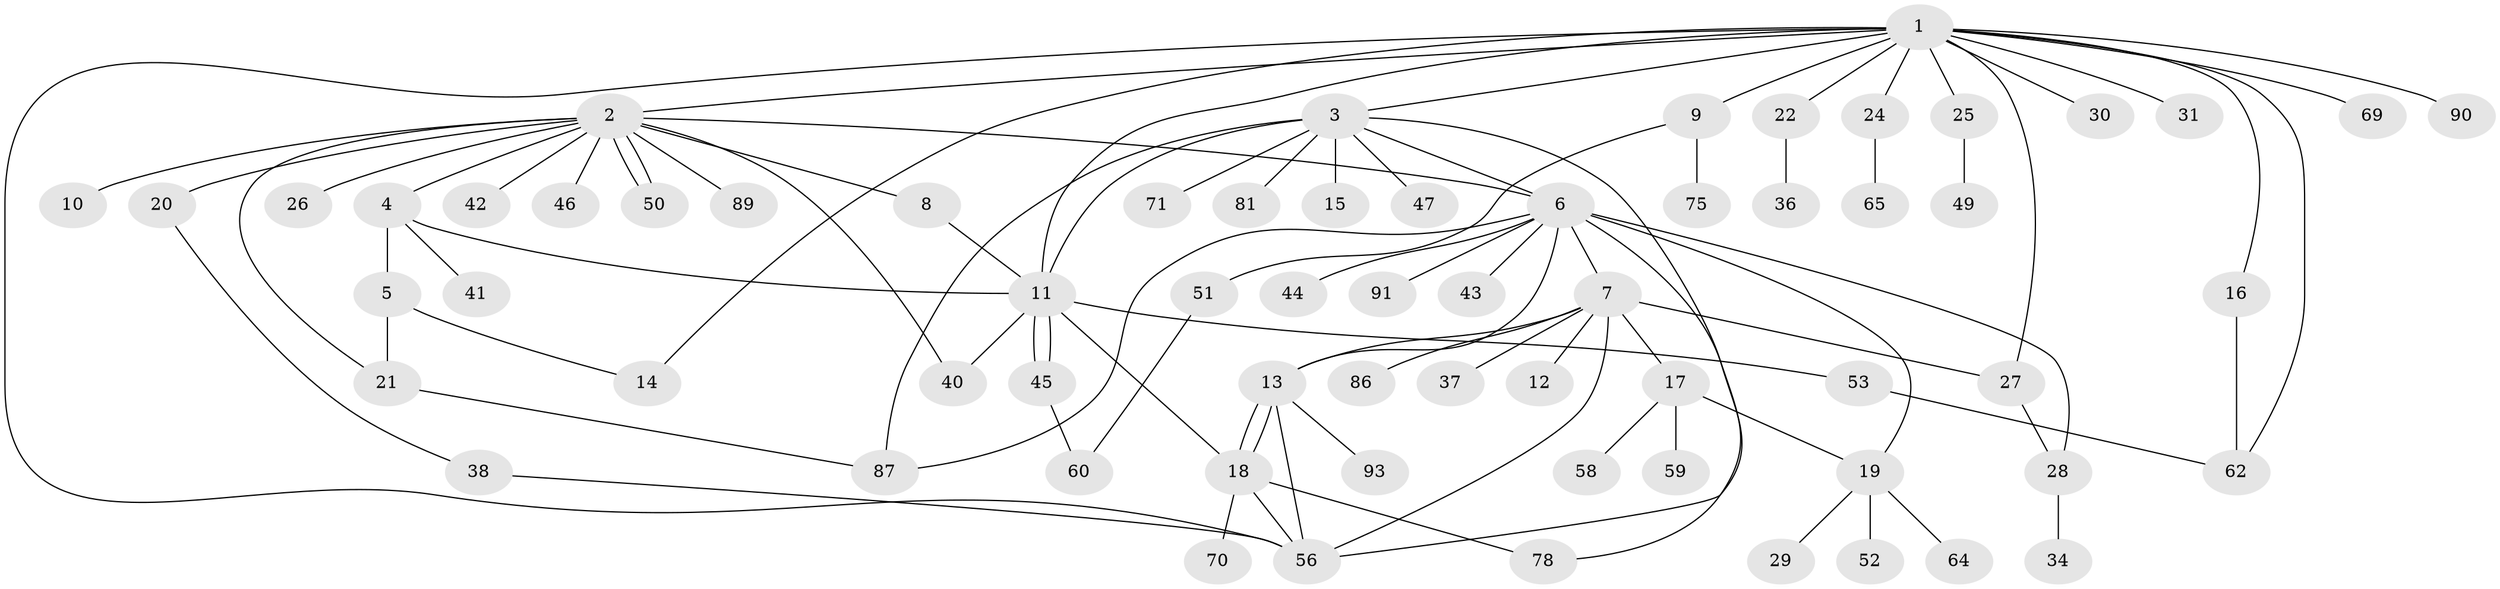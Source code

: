 // original degree distribution, {16: 0.010526315789473684, 14: 0.010526315789473684, 9: 0.021052631578947368, 5: 0.031578947368421054, 3: 0.08421052631578947, 11: 0.010526315789473684, 2: 0.3157894736842105, 1: 0.45263157894736844, 15: 0.010526315789473684, 6: 0.021052631578947368, 4: 0.031578947368421054}
// Generated by graph-tools (version 1.1) at 2025/18/03/04/25 18:18:15]
// undirected, 66 vertices, 91 edges
graph export_dot {
graph [start="1"]
  node [color=gray90,style=filled];
  1;
  2;
  3;
  4 [super="+61+39"];
  5;
  6;
  7 [super="+63"];
  8;
  9;
  10;
  11 [super="+35+33+73+76+74+88+94"];
  12;
  13;
  14;
  15;
  16;
  17;
  18 [super="+23+83+66"];
  19;
  20;
  21;
  22 [super="+80+48"];
  24;
  25 [super="+32"];
  26;
  27 [super="+54"];
  28;
  29;
  30;
  31;
  34;
  36;
  37;
  38;
  40;
  41;
  42;
  43 [super="+57"];
  44;
  45;
  46 [super="+55"];
  47;
  49;
  50;
  51 [super="+68"];
  52;
  53;
  56 [super="+84+77"];
  58;
  59;
  60;
  62 [super="+79"];
  64;
  65 [super="+72"];
  69;
  70;
  71;
  75;
  78;
  81;
  86;
  87;
  89;
  90;
  91;
  93;
  1 -- 2;
  1 -- 3;
  1 -- 9;
  1 -- 11;
  1 -- 14;
  1 -- 16;
  1 -- 22;
  1 -- 24;
  1 -- 25;
  1 -- 27;
  1 -- 30;
  1 -- 31;
  1 -- 56;
  1 -- 62;
  1 -- 69;
  1 -- 90;
  2 -- 4;
  2 -- 6;
  2 -- 8;
  2 -- 10;
  2 -- 20;
  2 -- 21;
  2 -- 26;
  2 -- 40;
  2 -- 42;
  2 -- 46;
  2 -- 50;
  2 -- 50;
  2 -- 89;
  3 -- 6;
  3 -- 15;
  3 -- 47;
  3 -- 71;
  3 -- 81;
  3 -- 87;
  3 -- 56;
  3 -- 11;
  4 -- 5;
  4 -- 11;
  4 -- 41;
  5 -- 14;
  5 -- 21;
  6 -- 7;
  6 -- 13;
  6 -- 19;
  6 -- 28;
  6 -- 43;
  6 -- 44;
  6 -- 78;
  6 -- 87;
  6 -- 91;
  7 -- 12;
  7 -- 13;
  7 -- 17;
  7 -- 37;
  7 -- 56;
  7 -- 86;
  7 -- 27;
  8 -- 11;
  9 -- 51;
  9 -- 75;
  11 -- 40;
  11 -- 45;
  11 -- 45;
  11 -- 53;
  11 -- 18;
  13 -- 18;
  13 -- 18;
  13 -- 93;
  13 -- 56;
  16 -- 62;
  17 -- 19;
  17 -- 58;
  17 -- 59;
  18 -- 78;
  18 -- 56;
  18 -- 70;
  19 -- 29;
  19 -- 52;
  19 -- 64;
  20 -- 38;
  21 -- 87;
  22 -- 36;
  24 -- 65;
  25 -- 49;
  27 -- 28;
  28 -- 34;
  38 -- 56;
  45 -- 60;
  51 -- 60;
  53 -- 62;
}
